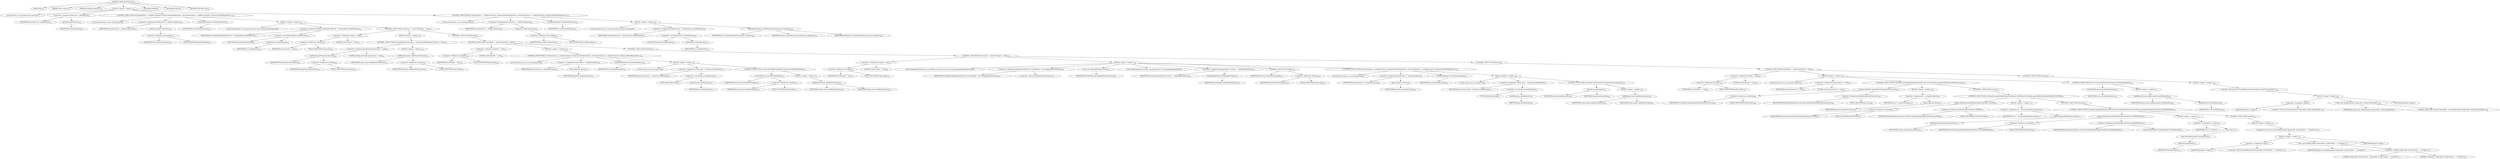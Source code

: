 digraph "addPropertyNames" {  
"596" [label = <(METHOD,addPropertyNames)<SUB>239</SUB>> ]
"82" [label = <(PARAM,this)<SUB>239</SUB>> ]
"597" [label = <(PARAM,Vector names)<SUB>239</SUB>> ]
"598" [label = <(PARAM,Hashtable properties)<SUB>239</SUB>> ]
"599" [label = <(BLOCK,&lt;empty&gt;,&lt;empty&gt;)<SUB>239</SUB>> ]
"600" [label = <(LOCAL,Project prj: org.apache.tools.ant.Project)> ]
"601" [label = <(&lt;operator&gt;.assignment,Project prj = getProject())<SUB>240</SUB>> ]
"602" [label = <(IDENTIFIER,prj,Project prj = getProject())<SUB>240</SUB>> ]
"603" [label = <(getProject,getProject())<SUB>240</SUB>> ]
"81" [label = <(IDENTIFIER,this,getProject())<SUB>240</SUB>> ]
"604" [label = <(CONTROL_STRUCTURE,for (Enumeration e = ptyRefs.elements(); Some(e.hasMoreElements()); ),for (Enumeration e = ptyRefs.elements(); Some(e.hasMoreElements()); ))<SUB>243</SUB>> ]
"605" [label = <(LOCAL,Enumeration e: java.util.Enumeration)> ]
"606" [label = <(&lt;operator&gt;.assignment,Enumeration e = ptyRefs.elements())<SUB>243</SUB>> ]
"607" [label = <(IDENTIFIER,e,Enumeration e = ptyRefs.elements())<SUB>243</SUB>> ]
"608" [label = <(elements,ptyRefs.elements())<SUB>243</SUB>> ]
"609" [label = <(&lt;operator&gt;.fieldAccess,this.ptyRefs)<SUB>243</SUB>> ]
"610" [label = <(IDENTIFIER,this,ptyRefs.elements())<SUB>243</SUB>> ]
"611" [label = <(FIELD_IDENTIFIER,ptyRefs,ptyRefs)<SUB>243</SUB>> ]
"612" [label = <(hasMoreElements,e.hasMoreElements())<SUB>243</SUB>> ]
"613" [label = <(IDENTIFIER,e,e.hasMoreElements())<SUB>243</SUB>> ]
"614" [label = <(BLOCK,&lt;empty&gt;,&lt;empty&gt;)<SUB>243</SUB>> ]
"615" [label = <(LOCAL,PropertyRef ref: org.apache.tools.ant.types.PropertySet$PropertyRef)> ]
"616" [label = <(&lt;operator&gt;.assignment,PropertySet$PropertyRef ref = (PropertyRef) e.nextElement())<SUB>244</SUB>> ]
"617" [label = <(IDENTIFIER,ref,PropertySet$PropertyRef ref = (PropertyRef) e.nextElement())<SUB>244</SUB>> ]
"618" [label = <(&lt;operator&gt;.cast,(PropertyRef) e.nextElement())<SUB>244</SUB>> ]
"619" [label = <(TYPE_REF,PropertyRef,PropertyRef)<SUB>244</SUB>> ]
"620" [label = <(nextElement,e.nextElement())<SUB>244</SUB>> ]
"621" [label = <(IDENTIFIER,e,e.nextElement())<SUB>244</SUB>> ]
"622" [label = <(CONTROL_STRUCTURE,if (ref.name != null),if (ref.name != null))<SUB>245</SUB>> ]
"623" [label = <(&lt;operator&gt;.notEquals,ref.name != null)<SUB>245</SUB>> ]
"624" [label = <(&lt;operator&gt;.fieldAccess,ref.name)<SUB>245</SUB>> ]
"625" [label = <(IDENTIFIER,ref,ref.name != null)<SUB>245</SUB>> ]
"626" [label = <(FIELD_IDENTIFIER,name,name)<SUB>245</SUB>> ]
"627" [label = <(LITERAL,null,ref.name != null)<SUB>245</SUB>> ]
"628" [label = <(BLOCK,&lt;empty&gt;,&lt;empty&gt;)<SUB>245</SUB>> ]
"629" [label = <(CONTROL_STRUCTURE,if (prj.getProperty(ref.name) != null),if (prj.getProperty(ref.name) != null))<SUB>246</SUB>> ]
"630" [label = <(&lt;operator&gt;.notEquals,prj.getProperty(ref.name) != null)<SUB>246</SUB>> ]
"631" [label = <(getProperty,getProperty(ref.name))<SUB>246</SUB>> ]
"632" [label = <(IDENTIFIER,prj,getProperty(ref.name))<SUB>246</SUB>> ]
"633" [label = <(&lt;operator&gt;.fieldAccess,ref.name)<SUB>246</SUB>> ]
"634" [label = <(IDENTIFIER,ref,getProperty(ref.name))<SUB>246</SUB>> ]
"635" [label = <(FIELD_IDENTIFIER,name,name)<SUB>246</SUB>> ]
"636" [label = <(LITERAL,null,prj.getProperty(ref.name) != null)<SUB>246</SUB>> ]
"637" [label = <(BLOCK,&lt;empty&gt;,&lt;empty&gt;)<SUB>246</SUB>> ]
"638" [label = <(addElement,names.addElement(ref.name))<SUB>247</SUB>> ]
"639" [label = <(IDENTIFIER,names,names.addElement(ref.name))<SUB>247</SUB>> ]
"640" [label = <(&lt;operator&gt;.fieldAccess,ref.name)<SUB>247</SUB>> ]
"641" [label = <(IDENTIFIER,ref,names.addElement(ref.name))<SUB>247</SUB>> ]
"642" [label = <(FIELD_IDENTIFIER,name,name)<SUB>247</SUB>> ]
"643" [label = <(CONTROL_STRUCTURE,else,else)<SUB>249</SUB>> ]
"644" [label = <(CONTROL_STRUCTURE,if (ref.prefix != null),if (ref.prefix != null))<SUB>249</SUB>> ]
"645" [label = <(&lt;operator&gt;.notEquals,ref.prefix != null)<SUB>249</SUB>> ]
"646" [label = <(&lt;operator&gt;.fieldAccess,ref.prefix)<SUB>249</SUB>> ]
"647" [label = <(IDENTIFIER,ref,ref.prefix != null)<SUB>249</SUB>> ]
"648" [label = <(FIELD_IDENTIFIER,prefix,prefix)<SUB>249</SUB>> ]
"649" [label = <(LITERAL,null,ref.prefix != null)<SUB>249</SUB>> ]
"650" [label = <(BLOCK,&lt;empty&gt;,&lt;empty&gt;)<SUB>249</SUB>> ]
"651" [label = <(CONTROL_STRUCTURE,for (Enumeration p = properties.keys(); Some(p.hasMoreElements()); ),for (Enumeration p = properties.keys(); Some(p.hasMoreElements()); ))<SUB>250</SUB>> ]
"652" [label = <(LOCAL,Enumeration p: java.util.Enumeration)> ]
"653" [label = <(&lt;operator&gt;.assignment,Enumeration p = properties.keys())<SUB>250</SUB>> ]
"654" [label = <(IDENTIFIER,p,Enumeration p = properties.keys())<SUB>250</SUB>> ]
"655" [label = <(keys,properties.keys())<SUB>250</SUB>> ]
"656" [label = <(IDENTIFIER,properties,properties.keys())<SUB>250</SUB>> ]
"657" [label = <(hasMoreElements,p.hasMoreElements())<SUB>250</SUB>> ]
"658" [label = <(IDENTIFIER,p,p.hasMoreElements())<SUB>250</SUB>> ]
"659" [label = <(BLOCK,&lt;empty&gt;,&lt;empty&gt;)<SUB>250</SUB>> ]
"660" [label = <(LOCAL,String name: java.lang.String)> ]
"661" [label = <(&lt;operator&gt;.assignment,String name = (String) p.nextElement())<SUB>251</SUB>> ]
"662" [label = <(IDENTIFIER,name,String name = (String) p.nextElement())<SUB>251</SUB>> ]
"663" [label = <(&lt;operator&gt;.cast,(String) p.nextElement())<SUB>251</SUB>> ]
"664" [label = <(TYPE_REF,String,String)<SUB>251</SUB>> ]
"665" [label = <(nextElement,p.nextElement())<SUB>251</SUB>> ]
"666" [label = <(IDENTIFIER,p,p.nextElement())<SUB>251</SUB>> ]
"667" [label = <(CONTROL_STRUCTURE,if (name.startsWith(ref.prefix)),if (name.startsWith(ref.prefix)))<SUB>252</SUB>> ]
"668" [label = <(startsWith,name.startsWith(ref.prefix))<SUB>252</SUB>> ]
"669" [label = <(IDENTIFIER,name,name.startsWith(ref.prefix))<SUB>252</SUB>> ]
"670" [label = <(&lt;operator&gt;.fieldAccess,ref.prefix)<SUB>252</SUB>> ]
"671" [label = <(IDENTIFIER,ref,name.startsWith(ref.prefix))<SUB>252</SUB>> ]
"672" [label = <(FIELD_IDENTIFIER,prefix,prefix)<SUB>252</SUB>> ]
"673" [label = <(BLOCK,&lt;empty&gt;,&lt;empty&gt;)<SUB>252</SUB>> ]
"674" [label = <(addElement,names.addElement(name))<SUB>253</SUB>> ]
"675" [label = <(IDENTIFIER,names,names.addElement(name))<SUB>253</SUB>> ]
"676" [label = <(IDENTIFIER,name,names.addElement(name))<SUB>253</SUB>> ]
"677" [label = <(CONTROL_STRUCTURE,else,else)<SUB>256</SUB>> ]
"678" [label = <(CONTROL_STRUCTURE,if (ref.regex != null),if (ref.regex != null))<SUB>256</SUB>> ]
"679" [label = <(&lt;operator&gt;.notEquals,ref.regex != null)<SUB>256</SUB>> ]
"680" [label = <(&lt;operator&gt;.fieldAccess,ref.regex)<SUB>256</SUB>> ]
"681" [label = <(IDENTIFIER,ref,ref.regex != null)<SUB>256</SUB>> ]
"682" [label = <(FIELD_IDENTIFIER,regex,regex)<SUB>256</SUB>> ]
"683" [label = <(LITERAL,null,ref.regex != null)<SUB>256</SUB>> ]
"684" [label = <(BLOCK,&lt;empty&gt;,&lt;empty&gt;)<SUB>256</SUB>> ]
"84" [label = <(LOCAL,RegexpMatcherFactory matchMaker: org.apache.tools.ant.util.regexp.RegexpMatcherFactory)> ]
"685" [label = <(&lt;operator&gt;.assignment,RegexpMatcherFactory matchMaker = new RegexpMatcherFactory())<SUB>257</SUB>> ]
"686" [label = <(IDENTIFIER,matchMaker,RegexpMatcherFactory matchMaker = new RegexpMatcherFactory())<SUB>257</SUB>> ]
"687" [label = <(&lt;operator&gt;.alloc,new RegexpMatcherFactory())<SUB>257</SUB>> ]
"688" [label = <(&lt;init&gt;,new RegexpMatcherFactory())<SUB>257</SUB>> ]
"83" [label = <(IDENTIFIER,matchMaker,new RegexpMatcherFactory())<SUB>257</SUB>> ]
"689" [label = <(LOCAL,RegexpMatcher matcher: org.apache.tools.ant.util.regexp.RegexpMatcher)> ]
"690" [label = <(&lt;operator&gt;.assignment,RegexpMatcher matcher = newRegexpMatcher())<SUB>258</SUB>> ]
"691" [label = <(IDENTIFIER,matcher,RegexpMatcher matcher = newRegexpMatcher())<SUB>258</SUB>> ]
"692" [label = <(newRegexpMatcher,newRegexpMatcher())<SUB>258</SUB>> ]
"693" [label = <(IDENTIFIER,matchMaker,newRegexpMatcher())<SUB>258</SUB>> ]
"694" [label = <(setPattern,setPattern(ref.regex))<SUB>259</SUB>> ]
"695" [label = <(IDENTIFIER,matcher,setPattern(ref.regex))<SUB>259</SUB>> ]
"696" [label = <(&lt;operator&gt;.fieldAccess,ref.regex)<SUB>259</SUB>> ]
"697" [label = <(IDENTIFIER,ref,setPattern(ref.regex))<SUB>259</SUB>> ]
"698" [label = <(FIELD_IDENTIFIER,regex,regex)<SUB>259</SUB>> ]
"699" [label = <(CONTROL_STRUCTURE,for (Enumeration p = properties.keys(); Some(p.hasMoreElements()); ),for (Enumeration p = properties.keys(); Some(p.hasMoreElements()); ))<SUB>260</SUB>> ]
"700" [label = <(LOCAL,Enumeration p: java.util.Enumeration)> ]
"701" [label = <(&lt;operator&gt;.assignment,Enumeration p = properties.keys())<SUB>260</SUB>> ]
"702" [label = <(IDENTIFIER,p,Enumeration p = properties.keys())<SUB>260</SUB>> ]
"703" [label = <(keys,properties.keys())<SUB>260</SUB>> ]
"704" [label = <(IDENTIFIER,properties,properties.keys())<SUB>260</SUB>> ]
"705" [label = <(hasMoreElements,p.hasMoreElements())<SUB>260</SUB>> ]
"706" [label = <(IDENTIFIER,p,p.hasMoreElements())<SUB>260</SUB>> ]
"707" [label = <(BLOCK,&lt;empty&gt;,&lt;empty&gt;)<SUB>260</SUB>> ]
"708" [label = <(LOCAL,String name: java.lang.String)> ]
"709" [label = <(&lt;operator&gt;.assignment,String name = (String) p.nextElement())<SUB>261</SUB>> ]
"710" [label = <(IDENTIFIER,name,String name = (String) p.nextElement())<SUB>261</SUB>> ]
"711" [label = <(&lt;operator&gt;.cast,(String) p.nextElement())<SUB>261</SUB>> ]
"712" [label = <(TYPE_REF,String,String)<SUB>261</SUB>> ]
"713" [label = <(nextElement,p.nextElement())<SUB>261</SUB>> ]
"714" [label = <(IDENTIFIER,p,p.nextElement())<SUB>261</SUB>> ]
"715" [label = <(CONTROL_STRUCTURE,if (matcher.matches(name)),if (matcher.matches(name)))<SUB>262</SUB>> ]
"716" [label = <(matches,matches(name))<SUB>262</SUB>> ]
"717" [label = <(IDENTIFIER,matcher,matches(name))<SUB>262</SUB>> ]
"718" [label = <(IDENTIFIER,name,matches(name))<SUB>262</SUB>> ]
"719" [label = <(BLOCK,&lt;empty&gt;,&lt;empty&gt;)<SUB>262</SUB>> ]
"720" [label = <(addElement,names.addElement(name))<SUB>263</SUB>> ]
"721" [label = <(IDENTIFIER,names,names.addElement(name))<SUB>263</SUB>> ]
"722" [label = <(IDENTIFIER,name,names.addElement(name))<SUB>263</SUB>> ]
"723" [label = <(CONTROL_STRUCTURE,else,else)<SUB>266</SUB>> ]
"724" [label = <(CONTROL_STRUCTURE,if (ref.builtin != null),if (ref.builtin != null))<SUB>266</SUB>> ]
"725" [label = <(&lt;operator&gt;.notEquals,ref.builtin != null)<SUB>266</SUB>> ]
"726" [label = <(&lt;operator&gt;.fieldAccess,ref.builtin)<SUB>266</SUB>> ]
"727" [label = <(IDENTIFIER,ref,ref.builtin != null)<SUB>266</SUB>> ]
"728" [label = <(FIELD_IDENTIFIER,builtin,builtin)<SUB>266</SUB>> ]
"729" [label = <(LITERAL,null,ref.builtin != null)<SUB>266</SUB>> ]
"730" [label = <(BLOCK,&lt;empty&gt;,&lt;empty&gt;)<SUB>266</SUB>> ]
"731" [label = <(LOCAL,Enumeration e2: java.util.Enumeration)> ]
"732" [label = <(&lt;operator&gt;.assignment,Enumeration e2 = null)<SUB>268</SUB>> ]
"733" [label = <(IDENTIFIER,e2,Enumeration e2 = null)<SUB>268</SUB>> ]
"734" [label = <(LITERAL,null,Enumeration e2 = null)<SUB>268</SUB>> ]
"735" [label = <(CONTROL_STRUCTURE,if (ref.builtin.equals(BuiltinPropertySetName.ALL)),if (ref.builtin.equals(BuiltinPropertySetName.ALL)))<SUB>269</SUB>> ]
"736" [label = <(equals,ref.builtin.equals(BuiltinPropertySetName.ALL))<SUB>269</SUB>> ]
"737" [label = <(&lt;operator&gt;.fieldAccess,ref.builtin)<SUB>269</SUB>> ]
"738" [label = <(IDENTIFIER,ref,ref.builtin.equals(BuiltinPropertySetName.ALL))<SUB>269</SUB>> ]
"739" [label = <(FIELD_IDENTIFIER,builtin,builtin)<SUB>269</SUB>> ]
"740" [label = <(&lt;operator&gt;.fieldAccess,BuiltinPropertySetName.ALL)<SUB>269</SUB>> ]
"741" [label = <(IDENTIFIER,BuiltinPropertySetName,ref.builtin.equals(BuiltinPropertySetName.ALL))<SUB>269</SUB>> ]
"742" [label = <(FIELD_IDENTIFIER,ALL,ALL)<SUB>269</SUB>> ]
"743" [label = <(BLOCK,&lt;empty&gt;,&lt;empty&gt;)<SUB>269</SUB>> ]
"744" [label = <(&lt;operator&gt;.assignment,e2 = properties.keys())<SUB>270</SUB>> ]
"745" [label = <(IDENTIFIER,e2,e2 = properties.keys())<SUB>270</SUB>> ]
"746" [label = <(keys,properties.keys())<SUB>270</SUB>> ]
"747" [label = <(IDENTIFIER,properties,properties.keys())<SUB>270</SUB>> ]
"748" [label = <(CONTROL_STRUCTURE,else,else)<SUB>271</SUB>> ]
"749" [label = <(CONTROL_STRUCTURE,if (ref.builtin.equals(BuiltinPropertySetName.SYSTEM)),if (ref.builtin.equals(BuiltinPropertySetName.SYSTEM)))<SUB>271</SUB>> ]
"750" [label = <(equals,ref.builtin.equals(BuiltinPropertySetName.SYSTEM))<SUB>271</SUB>> ]
"751" [label = <(&lt;operator&gt;.fieldAccess,ref.builtin)<SUB>271</SUB>> ]
"752" [label = <(IDENTIFIER,ref,ref.builtin.equals(BuiltinPropertySetName.SYSTEM))<SUB>271</SUB>> ]
"753" [label = <(FIELD_IDENTIFIER,builtin,builtin)<SUB>271</SUB>> ]
"754" [label = <(&lt;operator&gt;.fieldAccess,BuiltinPropertySetName.SYSTEM)<SUB>271</SUB>> ]
"755" [label = <(IDENTIFIER,BuiltinPropertySetName,ref.builtin.equals(BuiltinPropertySetName.SYSTEM))<SUB>271</SUB>> ]
"756" [label = <(FIELD_IDENTIFIER,SYSTEM,SYSTEM)<SUB>271</SUB>> ]
"757" [label = <(BLOCK,&lt;empty&gt;,&lt;empty&gt;)<SUB>271</SUB>> ]
"758" [label = <(&lt;operator&gt;.assignment,e2 = System.getProperties().keys())<SUB>272</SUB>> ]
"759" [label = <(IDENTIFIER,e2,e2 = System.getProperties().keys())<SUB>272</SUB>> ]
"760" [label = <(keys,System.getProperties().keys())<SUB>272</SUB>> ]
"761" [label = <(getProperties,System.getProperties())<SUB>272</SUB>> ]
"762" [label = <(IDENTIFIER,System,System.getProperties())<SUB>272</SUB>> ]
"763" [label = <(CONTROL_STRUCTURE,else,else)<SUB>273</SUB>> ]
"764" [label = <(CONTROL_STRUCTURE,if (ref.builtin.equals(BuiltinPropertySetName.COMMANDLINE)),if (ref.builtin.equals(BuiltinPropertySetName.COMMANDLINE)))<SUB>273</SUB>> ]
"765" [label = <(equals,ref.builtin.equals(BuiltinPropertySetName.COMMANDLINE))<SUB>273</SUB>> ]
"766" [label = <(&lt;operator&gt;.fieldAccess,ref.builtin)<SUB>273</SUB>> ]
"767" [label = <(IDENTIFIER,ref,ref.builtin.equals(BuiltinPropertySetName.COMMANDLINE))<SUB>273</SUB>> ]
"768" [label = <(FIELD_IDENTIFIER,builtin,builtin)<SUB>273</SUB>> ]
"769" [label = <(&lt;operator&gt;.fieldAccess,BuiltinPropertySetName.COMMANDLINE)<SUB>273</SUB>> ]
"770" [label = <(IDENTIFIER,BuiltinPropertySetName,ref.builtin.equals(BuiltinPropertySetName.COMMANDLINE))<SUB>273</SUB>> ]
"771" [label = <(FIELD_IDENTIFIER,COMMANDLINE,COMMANDLINE)<SUB>274</SUB>> ]
"772" [label = <(BLOCK,&lt;empty&gt;,&lt;empty&gt;)<SUB>274</SUB>> ]
"773" [label = <(&lt;operator&gt;.assignment,e2 = keys())<SUB>275</SUB>> ]
"774" [label = <(IDENTIFIER,e2,e2 = keys())<SUB>275</SUB>> ]
"775" [label = <(keys,keys())<SUB>275</SUB>> ]
"776" [label = <(getUserProperties,getUserProperties())<SUB>275</SUB>> ]
"777" [label = <(getProject,getProject())<SUB>275</SUB>> ]
"85" [label = <(IDENTIFIER,this,getProject())<SUB>275</SUB>> ]
"778" [label = <(CONTROL_STRUCTURE,else,else)<SUB>276</SUB>> ]
"779" [label = <(BLOCK,&lt;empty&gt;,&lt;empty&gt;)<SUB>276</SUB>> ]
"780" [label = <(&lt;operator&gt;.throw,throw new BuildException(&quot;Impossible: Invalid builtin &quot; + &quot;attribute!&quot;);)<SUB>277</SUB>> ]
"781" [label = <(BLOCK,&lt;empty&gt;,&lt;empty&gt;)<SUB>277</SUB>> ]
"782" [label = <(&lt;operator&gt;.assignment,&lt;empty&gt;)> ]
"783" [label = <(IDENTIFIER,$obj14,&lt;empty&gt;)> ]
"784" [label = <(&lt;operator&gt;.alloc,new BuildException(&quot;Impossible: Invalid builtin &quot; + &quot;attribute!&quot;))<SUB>277</SUB>> ]
"785" [label = <(&lt;init&gt;,new BuildException(&quot;Impossible: Invalid builtin &quot; + &quot;attribute!&quot;))<SUB>277</SUB>> ]
"786" [label = <(IDENTIFIER,$obj14,new BuildException(&quot;Impossible: Invalid builtin &quot; + &quot;attribute!&quot;))> ]
"787" [label = <(&lt;operator&gt;.addition,&quot;Impossible: Invalid builtin &quot; + &quot;attribute!&quot;)<SUB>277</SUB>> ]
"788" [label = <(LITERAL,&quot;Impossible: Invalid builtin &quot;,&quot;Impossible: Invalid builtin &quot; + &quot;attribute!&quot;)<SUB>277</SUB>> ]
"789" [label = <(LITERAL,&quot;attribute!&quot;,&quot;Impossible: Invalid builtin &quot; + &quot;attribute!&quot;)<SUB>278</SUB>> ]
"790" [label = <(IDENTIFIER,$obj14,&lt;empty&gt;)> ]
"791" [label = <(CONTROL_STRUCTURE,while (e2.hasMoreElements()),while (e2.hasMoreElements()))<SUB>281</SUB>> ]
"792" [label = <(hasMoreElements,e2.hasMoreElements())<SUB>281</SUB>> ]
"793" [label = <(IDENTIFIER,e2,e2.hasMoreElements())<SUB>281</SUB>> ]
"794" [label = <(BLOCK,&lt;empty&gt;,&lt;empty&gt;)<SUB>281</SUB>> ]
"795" [label = <(addElement,names.addElement(e2.nextElement()))<SUB>282</SUB>> ]
"796" [label = <(IDENTIFIER,names,names.addElement(e2.nextElement()))<SUB>282</SUB>> ]
"797" [label = <(nextElement,e2.nextElement())<SUB>282</SUB>> ]
"798" [label = <(IDENTIFIER,e2,e2.nextElement())<SUB>282</SUB>> ]
"799" [label = <(CONTROL_STRUCTURE,else,else)<SUB>285</SUB>> ]
"800" [label = <(BLOCK,&lt;empty&gt;,&lt;empty&gt;)<SUB>285</SUB>> ]
"801" [label = <(&lt;operator&gt;.throw,throw new BuildException(&quot;Impossible: Invalid PropertyRef!&quot;);)<SUB>286</SUB>> ]
"802" [label = <(BLOCK,&lt;empty&gt;,&lt;empty&gt;)<SUB>286</SUB>> ]
"803" [label = <(&lt;operator&gt;.assignment,&lt;empty&gt;)> ]
"804" [label = <(IDENTIFIER,$obj15,&lt;empty&gt;)> ]
"805" [label = <(&lt;operator&gt;.alloc,new BuildException(&quot;Impossible: Invalid PropertyRef!&quot;))<SUB>286</SUB>> ]
"806" [label = <(&lt;init&gt;,new BuildException(&quot;Impossible: Invalid PropertyRef!&quot;))<SUB>286</SUB>> ]
"807" [label = <(IDENTIFIER,$obj15,new BuildException(&quot;Impossible: Invalid PropertyRef!&quot;))> ]
"808" [label = <(LITERAL,&quot;Impossible: Invalid PropertyRef!&quot;,new BuildException(&quot;Impossible: Invalid PropertyRef!&quot;))<SUB>286</SUB>> ]
"809" [label = <(IDENTIFIER,$obj15,&lt;empty&gt;)> ]
"810" [label = <(CONTROL_STRUCTURE,for (Enumeration e = setRefs.elements(); Some(e.hasMoreElements()); ),for (Enumeration e = setRefs.elements(); Some(e.hasMoreElements()); ))<SUB>291</SUB>> ]
"811" [label = <(LOCAL,Enumeration e: java.util.Enumeration)> ]
"812" [label = <(&lt;operator&gt;.assignment,Enumeration e = setRefs.elements())<SUB>291</SUB>> ]
"813" [label = <(IDENTIFIER,e,Enumeration e = setRefs.elements())<SUB>291</SUB>> ]
"814" [label = <(elements,setRefs.elements())<SUB>291</SUB>> ]
"815" [label = <(&lt;operator&gt;.fieldAccess,this.setRefs)<SUB>291</SUB>> ]
"816" [label = <(IDENTIFIER,this,setRefs.elements())<SUB>291</SUB>> ]
"817" [label = <(FIELD_IDENTIFIER,setRefs,setRefs)<SUB>291</SUB>> ]
"818" [label = <(hasMoreElements,e.hasMoreElements())<SUB>291</SUB>> ]
"819" [label = <(IDENTIFIER,e,e.hasMoreElements())<SUB>291</SUB>> ]
"820" [label = <(BLOCK,&lt;empty&gt;,&lt;empty&gt;)<SUB>291</SUB>> ]
"821" [label = <(LOCAL,PropertySet set: org.apache.tools.ant.types.PropertySet)> ]
"822" [label = <(&lt;operator&gt;.assignment,PropertySet set = (PropertySet) e.nextElement())<SUB>292</SUB>> ]
"823" [label = <(IDENTIFIER,set,PropertySet set = (PropertySet) e.nextElement())<SUB>292</SUB>> ]
"824" [label = <(&lt;operator&gt;.cast,(PropertySet) e.nextElement())<SUB>292</SUB>> ]
"825" [label = <(TYPE_REF,PropertySet,PropertySet)<SUB>292</SUB>> ]
"826" [label = <(nextElement,e.nextElement())<SUB>292</SUB>> ]
"827" [label = <(IDENTIFIER,e,e.nextElement())<SUB>292</SUB>> ]
"828" [label = <(addPropertyNames,set.addPropertyNames(names, properties))<SUB>293</SUB>> ]
"829" [label = <(IDENTIFIER,set,set.addPropertyNames(names, properties))<SUB>293</SUB>> ]
"830" [label = <(IDENTIFIER,names,set.addPropertyNames(names, properties))<SUB>293</SUB>> ]
"831" [label = <(IDENTIFIER,properties,set.addPropertyNames(names, properties))<SUB>293</SUB>> ]
"832" [label = <(MODIFIER,PRIVATE)> ]
"833" [label = <(MODIFIER,VIRTUAL)> ]
"834" [label = <(METHOD_RETURN,void)<SUB>239</SUB>> ]
  "596" -> "82" 
  "596" -> "597" 
  "596" -> "598" 
  "596" -> "599" 
  "596" -> "832" 
  "596" -> "833" 
  "596" -> "834" 
  "599" -> "600" 
  "599" -> "601" 
  "599" -> "604" 
  "599" -> "810" 
  "601" -> "602" 
  "601" -> "603" 
  "603" -> "81" 
  "604" -> "605" 
  "604" -> "606" 
  "604" -> "612" 
  "604" -> "614" 
  "606" -> "607" 
  "606" -> "608" 
  "608" -> "609" 
  "609" -> "610" 
  "609" -> "611" 
  "612" -> "613" 
  "614" -> "615" 
  "614" -> "616" 
  "614" -> "622" 
  "616" -> "617" 
  "616" -> "618" 
  "618" -> "619" 
  "618" -> "620" 
  "620" -> "621" 
  "622" -> "623" 
  "622" -> "628" 
  "622" -> "643" 
  "623" -> "624" 
  "623" -> "627" 
  "624" -> "625" 
  "624" -> "626" 
  "628" -> "629" 
  "629" -> "630" 
  "629" -> "637" 
  "630" -> "631" 
  "630" -> "636" 
  "631" -> "632" 
  "631" -> "633" 
  "633" -> "634" 
  "633" -> "635" 
  "637" -> "638" 
  "638" -> "639" 
  "638" -> "640" 
  "640" -> "641" 
  "640" -> "642" 
  "643" -> "644" 
  "644" -> "645" 
  "644" -> "650" 
  "644" -> "677" 
  "645" -> "646" 
  "645" -> "649" 
  "646" -> "647" 
  "646" -> "648" 
  "650" -> "651" 
  "651" -> "652" 
  "651" -> "653" 
  "651" -> "657" 
  "651" -> "659" 
  "653" -> "654" 
  "653" -> "655" 
  "655" -> "656" 
  "657" -> "658" 
  "659" -> "660" 
  "659" -> "661" 
  "659" -> "667" 
  "661" -> "662" 
  "661" -> "663" 
  "663" -> "664" 
  "663" -> "665" 
  "665" -> "666" 
  "667" -> "668" 
  "667" -> "673" 
  "668" -> "669" 
  "668" -> "670" 
  "670" -> "671" 
  "670" -> "672" 
  "673" -> "674" 
  "674" -> "675" 
  "674" -> "676" 
  "677" -> "678" 
  "678" -> "679" 
  "678" -> "684" 
  "678" -> "723" 
  "679" -> "680" 
  "679" -> "683" 
  "680" -> "681" 
  "680" -> "682" 
  "684" -> "84" 
  "684" -> "685" 
  "684" -> "688" 
  "684" -> "689" 
  "684" -> "690" 
  "684" -> "694" 
  "684" -> "699" 
  "685" -> "686" 
  "685" -> "687" 
  "688" -> "83" 
  "690" -> "691" 
  "690" -> "692" 
  "692" -> "693" 
  "694" -> "695" 
  "694" -> "696" 
  "696" -> "697" 
  "696" -> "698" 
  "699" -> "700" 
  "699" -> "701" 
  "699" -> "705" 
  "699" -> "707" 
  "701" -> "702" 
  "701" -> "703" 
  "703" -> "704" 
  "705" -> "706" 
  "707" -> "708" 
  "707" -> "709" 
  "707" -> "715" 
  "709" -> "710" 
  "709" -> "711" 
  "711" -> "712" 
  "711" -> "713" 
  "713" -> "714" 
  "715" -> "716" 
  "715" -> "719" 
  "716" -> "717" 
  "716" -> "718" 
  "719" -> "720" 
  "720" -> "721" 
  "720" -> "722" 
  "723" -> "724" 
  "724" -> "725" 
  "724" -> "730" 
  "724" -> "799" 
  "725" -> "726" 
  "725" -> "729" 
  "726" -> "727" 
  "726" -> "728" 
  "730" -> "731" 
  "730" -> "732" 
  "730" -> "735" 
  "730" -> "791" 
  "732" -> "733" 
  "732" -> "734" 
  "735" -> "736" 
  "735" -> "743" 
  "735" -> "748" 
  "736" -> "737" 
  "736" -> "740" 
  "737" -> "738" 
  "737" -> "739" 
  "740" -> "741" 
  "740" -> "742" 
  "743" -> "744" 
  "744" -> "745" 
  "744" -> "746" 
  "746" -> "747" 
  "748" -> "749" 
  "749" -> "750" 
  "749" -> "757" 
  "749" -> "763" 
  "750" -> "751" 
  "750" -> "754" 
  "751" -> "752" 
  "751" -> "753" 
  "754" -> "755" 
  "754" -> "756" 
  "757" -> "758" 
  "758" -> "759" 
  "758" -> "760" 
  "760" -> "761" 
  "761" -> "762" 
  "763" -> "764" 
  "764" -> "765" 
  "764" -> "772" 
  "764" -> "778" 
  "765" -> "766" 
  "765" -> "769" 
  "766" -> "767" 
  "766" -> "768" 
  "769" -> "770" 
  "769" -> "771" 
  "772" -> "773" 
  "773" -> "774" 
  "773" -> "775" 
  "775" -> "776" 
  "776" -> "777" 
  "777" -> "85" 
  "778" -> "779" 
  "779" -> "780" 
  "780" -> "781" 
  "781" -> "782" 
  "781" -> "785" 
  "781" -> "790" 
  "782" -> "783" 
  "782" -> "784" 
  "785" -> "786" 
  "785" -> "787" 
  "787" -> "788" 
  "787" -> "789" 
  "791" -> "792" 
  "791" -> "794" 
  "792" -> "793" 
  "794" -> "795" 
  "795" -> "796" 
  "795" -> "797" 
  "797" -> "798" 
  "799" -> "800" 
  "800" -> "801" 
  "801" -> "802" 
  "802" -> "803" 
  "802" -> "806" 
  "802" -> "809" 
  "803" -> "804" 
  "803" -> "805" 
  "806" -> "807" 
  "806" -> "808" 
  "810" -> "811" 
  "810" -> "812" 
  "810" -> "818" 
  "810" -> "820" 
  "812" -> "813" 
  "812" -> "814" 
  "814" -> "815" 
  "815" -> "816" 
  "815" -> "817" 
  "818" -> "819" 
  "820" -> "821" 
  "820" -> "822" 
  "820" -> "828" 
  "822" -> "823" 
  "822" -> "824" 
  "824" -> "825" 
  "824" -> "826" 
  "826" -> "827" 
  "828" -> "829" 
  "828" -> "830" 
  "828" -> "831" 
}
